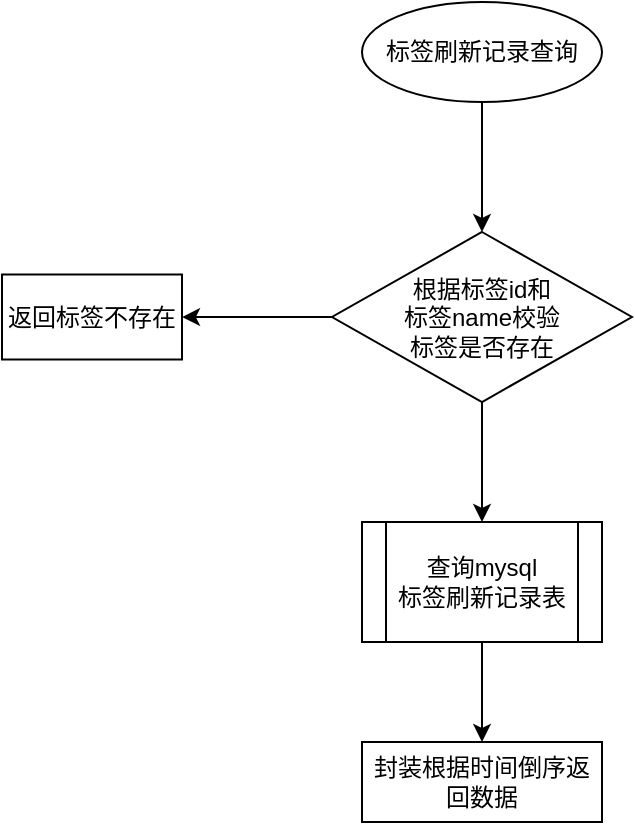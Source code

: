 <mxfile version="24.8.0">
  <diagram name="第 1 页" id="NL6Ysqw2el9EPDpZfOqE">
    <mxGraphModel dx="1026" dy="650" grid="1" gridSize="10" guides="1" tooltips="1" connect="1" arrows="1" fold="1" page="1" pageScale="1" pageWidth="827" pageHeight="1169" math="0" shadow="0">
      <root>
        <mxCell id="0" />
        <mxCell id="1" parent="0" />
        <mxCell id="CP5K81GHlPIZIS6XxBVr-3" value="" style="edgeStyle=orthogonalEdgeStyle;rounded=0;orthogonalLoop=1;jettySize=auto;html=1;" parent="1" source="CP5K81GHlPIZIS6XxBVr-1" target="CP5K81GHlPIZIS6XxBVr-2" edge="1">
          <mxGeometry relative="1" as="geometry" />
        </mxCell>
        <mxCell id="CP5K81GHlPIZIS6XxBVr-1" value="标签刷新记录查询" style="ellipse;whiteSpace=wrap;html=1;" parent="1" vertex="1">
          <mxGeometry x="250" y="90" width="120" height="50" as="geometry" />
        </mxCell>
        <mxCell id="CP5K81GHlPIZIS6XxBVr-5" value="" style="edgeStyle=orthogonalEdgeStyle;rounded=0;orthogonalLoop=1;jettySize=auto;html=1;" parent="1" source="CP5K81GHlPIZIS6XxBVr-2" target="CP5K81GHlPIZIS6XxBVr-4" edge="1">
          <mxGeometry relative="1" as="geometry" />
        </mxCell>
        <mxCell id="CP5K81GHlPIZIS6XxBVr-7" value="" style="edgeStyle=orthogonalEdgeStyle;rounded=0;orthogonalLoop=1;jettySize=auto;html=1;" parent="1" source="CP5K81GHlPIZIS6XxBVr-2" target="CP5K81GHlPIZIS6XxBVr-6" edge="1">
          <mxGeometry relative="1" as="geometry" />
        </mxCell>
        <mxCell id="CP5K81GHlPIZIS6XxBVr-2" value="根据标签id和&lt;div&gt;标签name校验&lt;/div&gt;&lt;div&gt;标签是否存在&lt;/div&gt;" style="rhombus;whiteSpace=wrap;html=1;" parent="1" vertex="1">
          <mxGeometry x="235" y="205" width="150" height="85" as="geometry" />
        </mxCell>
        <mxCell id="CP5K81GHlPIZIS6XxBVr-4" value="返回标签不存在" style="whiteSpace=wrap;html=1;" parent="1" vertex="1">
          <mxGeometry x="70" y="226.25" width="90" height="42.5" as="geometry" />
        </mxCell>
        <mxCell id="CP5K81GHlPIZIS6XxBVr-9" value="" style="edgeStyle=orthogonalEdgeStyle;rounded=0;orthogonalLoop=1;jettySize=auto;html=1;" parent="1" source="CP5K81GHlPIZIS6XxBVr-6" target="CP5K81GHlPIZIS6XxBVr-8" edge="1">
          <mxGeometry relative="1" as="geometry" />
        </mxCell>
        <mxCell id="CP5K81GHlPIZIS6XxBVr-6" value="查询mysql&lt;div&gt;标签刷新记录表&lt;/div&gt;" style="shape=process;whiteSpace=wrap;html=1;backgroundOutline=1;" parent="1" vertex="1">
          <mxGeometry x="250" y="350" width="120" height="60" as="geometry" />
        </mxCell>
        <mxCell id="CP5K81GHlPIZIS6XxBVr-8" value="封装根据时间倒序返回数据" style="whiteSpace=wrap;html=1;" parent="1" vertex="1">
          <mxGeometry x="250" y="460" width="120" height="40" as="geometry" />
        </mxCell>
      </root>
    </mxGraphModel>
  </diagram>
</mxfile>
